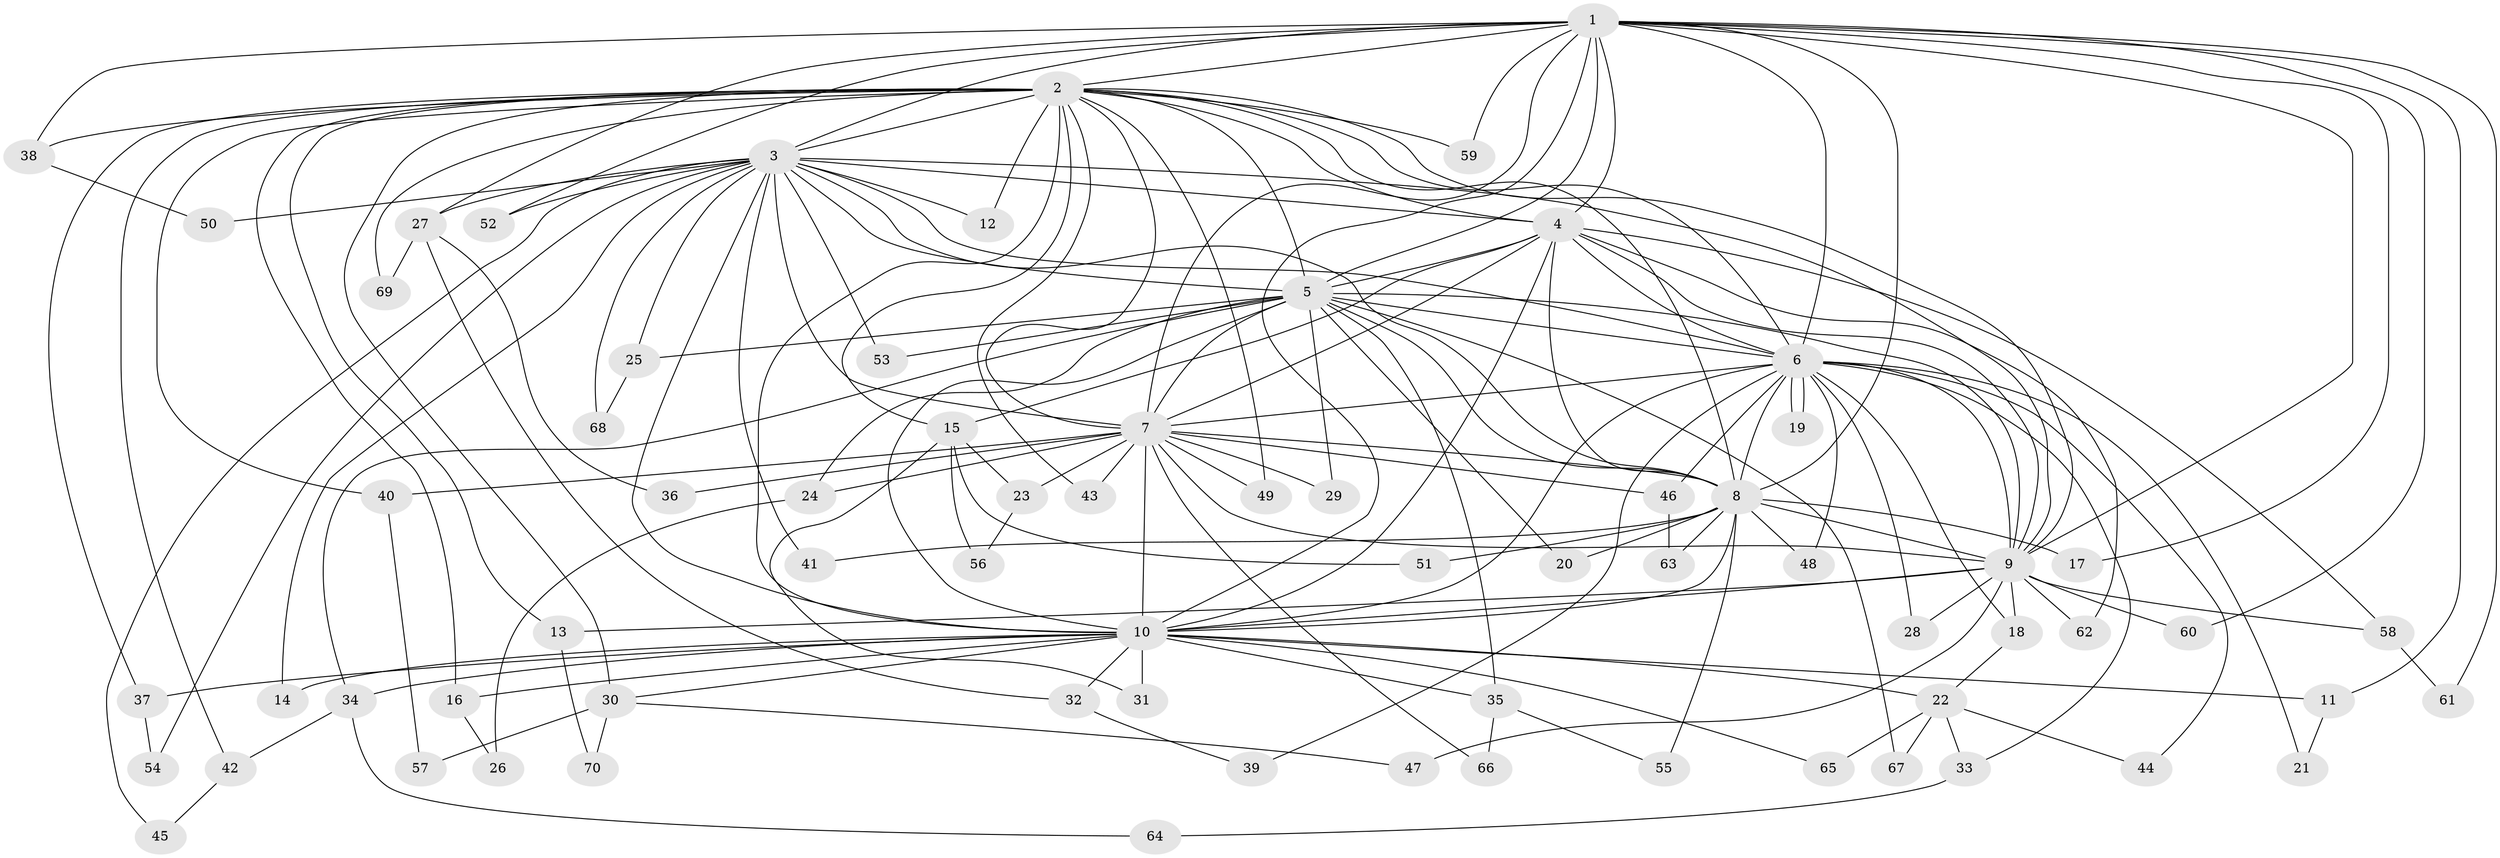 // Generated by graph-tools (version 1.1) at 2025/34/03/09/25 02:34:48]
// undirected, 70 vertices, 165 edges
graph export_dot {
graph [start="1"]
  node [color=gray90,style=filled];
  1;
  2;
  3;
  4;
  5;
  6;
  7;
  8;
  9;
  10;
  11;
  12;
  13;
  14;
  15;
  16;
  17;
  18;
  19;
  20;
  21;
  22;
  23;
  24;
  25;
  26;
  27;
  28;
  29;
  30;
  31;
  32;
  33;
  34;
  35;
  36;
  37;
  38;
  39;
  40;
  41;
  42;
  43;
  44;
  45;
  46;
  47;
  48;
  49;
  50;
  51;
  52;
  53;
  54;
  55;
  56;
  57;
  58;
  59;
  60;
  61;
  62;
  63;
  64;
  65;
  66;
  67;
  68;
  69;
  70;
  1 -- 2;
  1 -- 3;
  1 -- 4;
  1 -- 5;
  1 -- 6;
  1 -- 7;
  1 -- 8;
  1 -- 9;
  1 -- 10;
  1 -- 11;
  1 -- 17;
  1 -- 27;
  1 -- 38;
  1 -- 52;
  1 -- 59;
  1 -- 60;
  1 -- 61;
  2 -- 3;
  2 -- 4;
  2 -- 5;
  2 -- 6;
  2 -- 7;
  2 -- 8;
  2 -- 9;
  2 -- 10;
  2 -- 12;
  2 -- 13;
  2 -- 15;
  2 -- 16;
  2 -- 30;
  2 -- 37;
  2 -- 38;
  2 -- 40;
  2 -- 42;
  2 -- 43;
  2 -- 49;
  2 -- 59;
  2 -- 69;
  3 -- 4;
  3 -- 5;
  3 -- 6;
  3 -- 7;
  3 -- 8;
  3 -- 9;
  3 -- 10;
  3 -- 12;
  3 -- 14;
  3 -- 25;
  3 -- 27;
  3 -- 41;
  3 -- 45;
  3 -- 50;
  3 -- 52;
  3 -- 53;
  3 -- 54;
  3 -- 68;
  4 -- 5;
  4 -- 6;
  4 -- 7;
  4 -- 8;
  4 -- 9;
  4 -- 10;
  4 -- 15;
  4 -- 58;
  4 -- 62;
  5 -- 6;
  5 -- 7;
  5 -- 8;
  5 -- 9;
  5 -- 10;
  5 -- 20;
  5 -- 24;
  5 -- 25;
  5 -- 29;
  5 -- 34;
  5 -- 35;
  5 -- 53;
  5 -- 67;
  6 -- 7;
  6 -- 8;
  6 -- 9;
  6 -- 10;
  6 -- 18;
  6 -- 19;
  6 -- 19;
  6 -- 21;
  6 -- 28;
  6 -- 33;
  6 -- 39;
  6 -- 44;
  6 -- 46;
  6 -- 48;
  7 -- 8;
  7 -- 9;
  7 -- 10;
  7 -- 23;
  7 -- 24;
  7 -- 29;
  7 -- 36;
  7 -- 40;
  7 -- 43;
  7 -- 46;
  7 -- 49;
  7 -- 66;
  8 -- 9;
  8 -- 10;
  8 -- 17;
  8 -- 20;
  8 -- 41;
  8 -- 48;
  8 -- 51;
  8 -- 55;
  8 -- 63;
  9 -- 10;
  9 -- 13;
  9 -- 18;
  9 -- 28;
  9 -- 47;
  9 -- 58;
  9 -- 60;
  9 -- 62;
  10 -- 11;
  10 -- 14;
  10 -- 16;
  10 -- 22;
  10 -- 30;
  10 -- 31;
  10 -- 32;
  10 -- 34;
  10 -- 35;
  10 -- 37;
  10 -- 65;
  11 -- 21;
  13 -- 70;
  15 -- 23;
  15 -- 31;
  15 -- 51;
  15 -- 56;
  16 -- 26;
  18 -- 22;
  22 -- 33;
  22 -- 44;
  22 -- 65;
  22 -- 67;
  23 -- 56;
  24 -- 26;
  25 -- 68;
  27 -- 32;
  27 -- 36;
  27 -- 69;
  30 -- 47;
  30 -- 57;
  30 -- 70;
  32 -- 39;
  33 -- 64;
  34 -- 42;
  34 -- 64;
  35 -- 55;
  35 -- 66;
  37 -- 54;
  38 -- 50;
  40 -- 57;
  42 -- 45;
  46 -- 63;
  58 -- 61;
}

